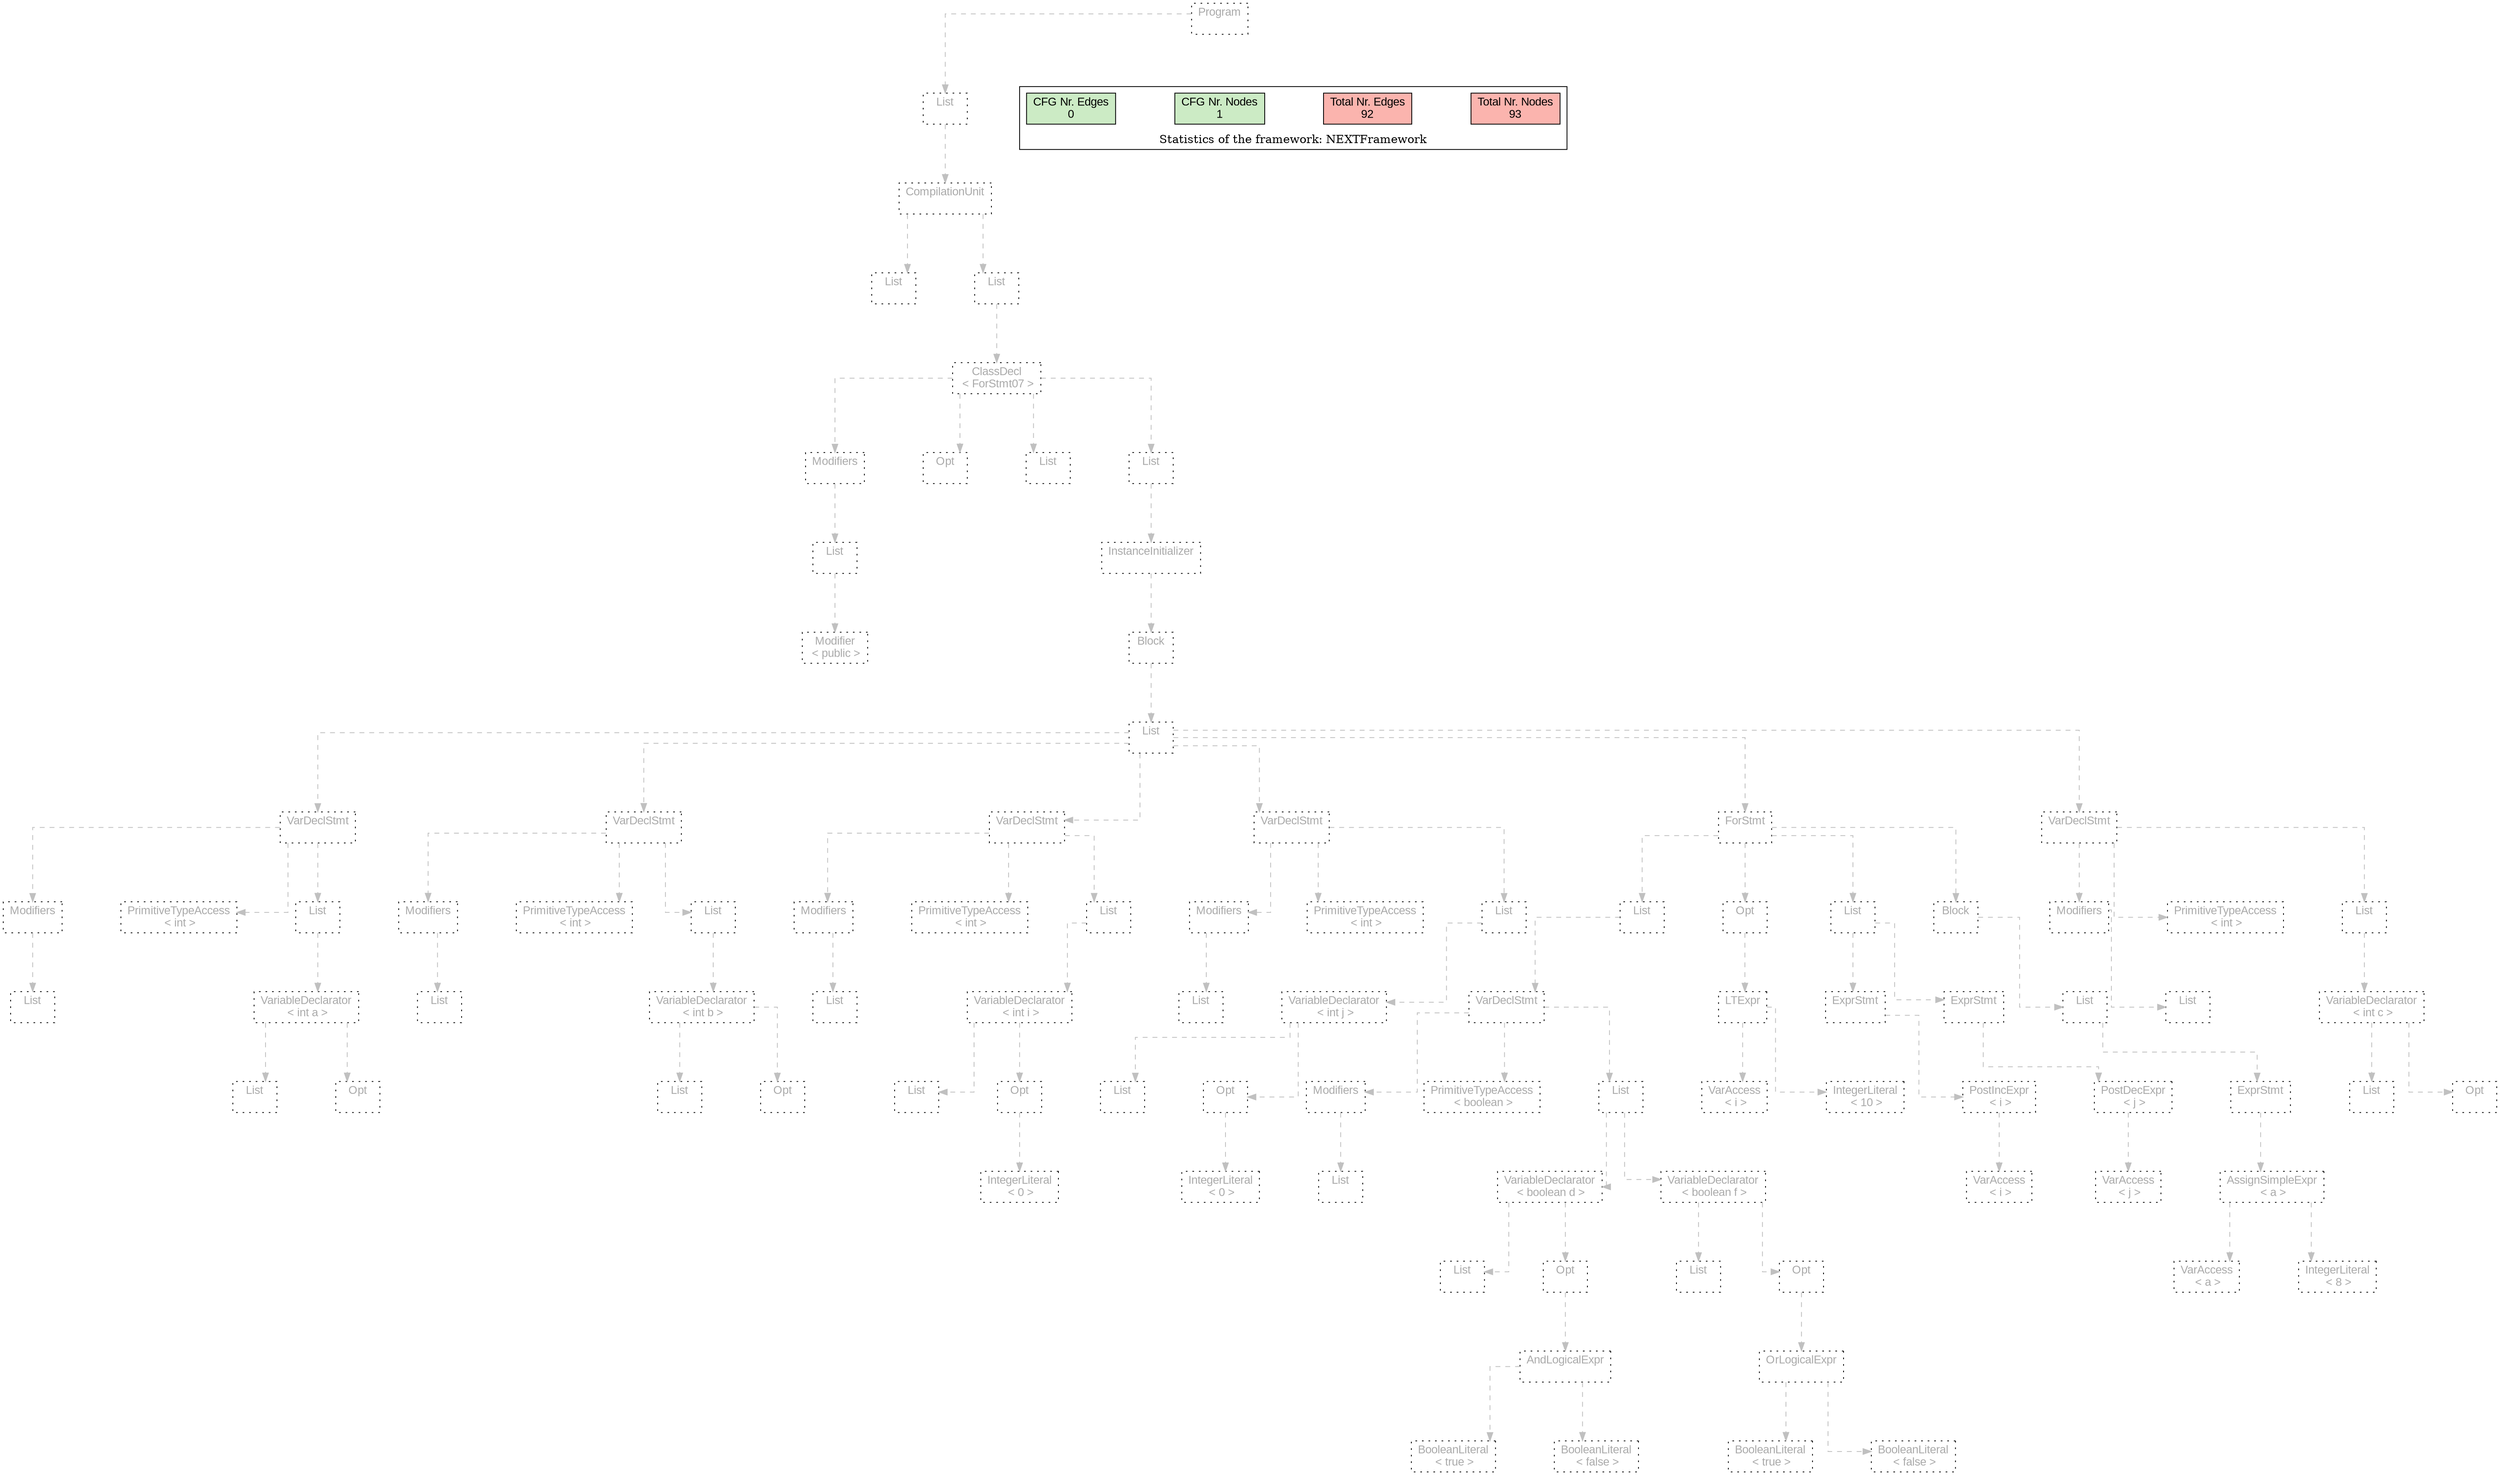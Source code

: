 digraph G {
graph [splines=ortho, nodesep="1", ranksep="1"]
node [shape=rect, fontname=Arial];
{ rank = same; "Program[0]"}
{ rank = same; "List[1]"}
{ rank = same; "CompilationUnit[2]"}
{ rank = same; "List[3]"; "List[4]"}
{ rank = same; "ClassDecl[5]"}
{ rank = same; "Modifiers[6]"; "Opt[9]"; "List[10]"; "List[11]"}
{ rank = same; "List[7]"; "InstanceInitializer[12]"}
{ rank = same; "Modifier[8]"; "Block[13]"}
{ rank = same; "List[14]"}
{ rank = same; "VarDeclStmt[15]"; "VarDeclStmt[23]"; "VarDeclStmt[31]"; "VarDeclStmt[40]"; "ForStmt[49]"; "VarDeclStmt[85]"}
{ rank = same; "Modifiers[16]"; "PrimitiveTypeAccess[18]"; "List[19]"; "Modifiers[24]"; "PrimitiveTypeAccess[26]"; "List[27]"; "Modifiers[32]"; "PrimitiveTypeAccess[34]"; "List[35]"; "Modifiers[41]"; "PrimitiveTypeAccess[43]"; "List[44]"; "List[50]"; "Opt[68]"; "List[72]"; "Block[79]"; "Modifiers[86]"; "PrimitiveTypeAccess[88]"; "List[89]"}
{ rank = same; "List[17]"; "VariableDeclarator[20]"; "List[25]"; "VariableDeclarator[28]"; "List[33]"; "VariableDeclarator[36]"; "List[42]"; "VariableDeclarator[45]"; "VarDeclStmt[51]"; "LTExpr[69]"; "ExprStmt[73]"; "ExprStmt[76]"; "List[80]"; "List[87]"; "VariableDeclarator[90]"}
{ rank = same; "List[21]"; "Opt[22]"; "List[29]"; "Opt[30]"; "List[37]"; "Opt[38]"; "List[46]"; "Opt[47]"; "Modifiers[52]"; "PrimitiveTypeAccess[54]"; "List[55]"; "VarAccess[70]"; "IntegerLiteral[71]"; "PostIncExpr[74]"; "PostDecExpr[77]"; "ExprStmt[81]"; "List[91]"; "Opt[92]"}
{ rank = same; "IntegerLiteral[39]"; "IntegerLiteral[48]"; "List[53]"; "VariableDeclarator[56]"; "VariableDeclarator[62]"; "VarAccess[75]"; "VarAccess[78]"; "AssignSimpleExpr[82]"}
{ rank = same; "List[57]"; "Opt[58]"; "List[63]"; "Opt[64]"; "VarAccess[83]"; "IntegerLiteral[84]"}
{ rank = same; "AndLogicalExpr[59]"; "OrLogicalExpr[65]"}
{ rank = same; "BooleanLiteral[60]"; "BooleanLiteral[61]"; "BooleanLiteral[66]"; "BooleanLiteral[67]"}
"Program[0]" [label="Program\n ", style= dotted   fillcolor="#eeeeee" fontcolor="#aaaaaa"  ]
"List[1]" [label="List\n ", style= dotted   fillcolor="#eeeeee" fontcolor="#aaaaaa"  ]
"CompilationUnit[2]" [label="CompilationUnit\n ", style= dotted   fillcolor="#eeeeee" fontcolor="#aaaaaa"  ]
"List[3]" [label="List\n ", style= dotted   fillcolor="#eeeeee" fontcolor="#aaaaaa"  ]
"List[4]" [label="List\n ", style= dotted   fillcolor="#eeeeee" fontcolor="#aaaaaa"  ]
"ClassDecl[5]" [label="ClassDecl\n < ForStmt07 >", style= dotted   fillcolor="#eeeeee" fontcolor="#aaaaaa"  ]
"Modifiers[6]" [label="Modifiers\n ", style= dotted   fillcolor="#eeeeee" fontcolor="#aaaaaa"  ]
"List[7]" [label="List\n ", style= dotted   fillcolor="#eeeeee" fontcolor="#aaaaaa"  ]
"Modifier[8]" [label="Modifier\n < public >", style= dotted   fillcolor="#eeeeee" fontcolor="#aaaaaa"  ]
"Opt[9]" [label="Opt\n ", style= dotted   fillcolor="#eeeeee" fontcolor="#aaaaaa"  ]
"List[10]" [label="List\n ", style= dotted   fillcolor="#eeeeee" fontcolor="#aaaaaa"  ]
"List[11]" [label="List\n ", style= dotted   fillcolor="#eeeeee" fontcolor="#aaaaaa"  ]
"InstanceInitializer[12]" [label="InstanceInitializer\n ", style= dotted   fillcolor="#eeeeee" fontcolor="#aaaaaa"  ]
"Block[13]" [label="Block\n ", style= dotted   fillcolor="#eeeeee" fontcolor="#aaaaaa"  ]
"List[14]" [label="List\n ", style= dotted   fillcolor="#eeeeee" fontcolor="#aaaaaa"  ]
"VarDeclStmt[15]" [label="VarDeclStmt\n ", style= dotted   fillcolor="#eeeeee" fontcolor="#aaaaaa"  ]
"Modifiers[16]" [label="Modifiers\n ", style= dotted   fillcolor="#eeeeee" fontcolor="#aaaaaa"  ]
"List[17]" [label="List\n ", style= dotted   fillcolor="#eeeeee" fontcolor="#aaaaaa"  ]
"PrimitiveTypeAccess[18]" [label="PrimitiveTypeAccess\n < int >", style= dotted   fillcolor="#eeeeee" fontcolor="#aaaaaa"  ]
"List[19]" [label="List\n ", style= dotted   fillcolor="#eeeeee" fontcolor="#aaaaaa"  ]
"VariableDeclarator[20]" [label="VariableDeclarator\n < int a >", style= dotted   fillcolor="#eeeeee" fontcolor="#aaaaaa"  ]
"List[21]" [label="List\n ", style= dotted   fillcolor="#eeeeee" fontcolor="#aaaaaa"  ]
"Opt[22]" [label="Opt\n ", style= dotted   fillcolor="#eeeeee" fontcolor="#aaaaaa"  ]
"VarDeclStmt[23]" [label="VarDeclStmt\n ", style= dotted   fillcolor="#eeeeee" fontcolor="#aaaaaa"  ]
"Modifiers[24]" [label="Modifiers\n ", style= dotted   fillcolor="#eeeeee" fontcolor="#aaaaaa"  ]
"List[25]" [label="List\n ", style= dotted   fillcolor="#eeeeee" fontcolor="#aaaaaa"  ]
"PrimitiveTypeAccess[26]" [label="PrimitiveTypeAccess\n < int >", style= dotted   fillcolor="#eeeeee" fontcolor="#aaaaaa"  ]
"List[27]" [label="List\n ", style= dotted   fillcolor="#eeeeee" fontcolor="#aaaaaa"  ]
"VariableDeclarator[28]" [label="VariableDeclarator\n < int b >", style= dotted   fillcolor="#eeeeee" fontcolor="#aaaaaa"  ]
"List[29]" [label="List\n ", style= dotted   fillcolor="#eeeeee" fontcolor="#aaaaaa"  ]
"Opt[30]" [label="Opt\n ", style= dotted   fillcolor="#eeeeee" fontcolor="#aaaaaa"  ]
"VarDeclStmt[31]" [label="VarDeclStmt\n ", style= dotted   fillcolor="#eeeeee" fontcolor="#aaaaaa"  ]
"Modifiers[32]" [label="Modifiers\n ", style= dotted   fillcolor="#eeeeee" fontcolor="#aaaaaa"  ]
"List[33]" [label="List\n ", style= dotted   fillcolor="#eeeeee" fontcolor="#aaaaaa"  ]
"PrimitiveTypeAccess[34]" [label="PrimitiveTypeAccess\n < int >", style= dotted   fillcolor="#eeeeee" fontcolor="#aaaaaa"  ]
"List[35]" [label="List\n ", style= dotted   fillcolor="#eeeeee" fontcolor="#aaaaaa"  ]
"VariableDeclarator[36]" [label="VariableDeclarator\n < int i >", style= dotted   fillcolor="#eeeeee" fontcolor="#aaaaaa"  ]
"List[37]" [label="List\n ", style= dotted   fillcolor="#eeeeee" fontcolor="#aaaaaa"  ]
"Opt[38]" [label="Opt\n ", style= dotted   fillcolor="#eeeeee" fontcolor="#aaaaaa"  ]
"IntegerLiteral[39]" [label="IntegerLiteral\n < 0 >", style= dotted   fillcolor="#eeeeee" fontcolor="#aaaaaa"  ]
"VarDeclStmt[40]" [label="VarDeclStmt\n ", style= dotted   fillcolor="#eeeeee" fontcolor="#aaaaaa"  ]
"Modifiers[41]" [label="Modifiers\n ", style= dotted   fillcolor="#eeeeee" fontcolor="#aaaaaa"  ]
"List[42]" [label="List\n ", style= dotted   fillcolor="#eeeeee" fontcolor="#aaaaaa"  ]
"PrimitiveTypeAccess[43]" [label="PrimitiveTypeAccess\n < int >", style= dotted   fillcolor="#eeeeee" fontcolor="#aaaaaa"  ]
"List[44]" [label="List\n ", style= dotted   fillcolor="#eeeeee" fontcolor="#aaaaaa"  ]
"VariableDeclarator[45]" [label="VariableDeclarator\n < int j >", style= dotted   fillcolor="#eeeeee" fontcolor="#aaaaaa"  ]
"List[46]" [label="List\n ", style= dotted   fillcolor="#eeeeee" fontcolor="#aaaaaa"  ]
"Opt[47]" [label="Opt\n ", style= dotted   fillcolor="#eeeeee" fontcolor="#aaaaaa"  ]
"IntegerLiteral[48]" [label="IntegerLiteral\n < 0 >", style= dotted   fillcolor="#eeeeee" fontcolor="#aaaaaa"  ]
"ForStmt[49]" [label="ForStmt\n ", style= dotted   fillcolor="#eeeeee" fontcolor="#aaaaaa"  ]
"List[50]" [label="List\n ", style= dotted   fillcolor="#eeeeee" fontcolor="#aaaaaa"  ]
"VarDeclStmt[51]" [label="VarDeclStmt\n ", style= dotted   fillcolor="#eeeeee" fontcolor="#aaaaaa"  ]
"Modifiers[52]" [label="Modifiers\n ", style= dotted   fillcolor="#eeeeee" fontcolor="#aaaaaa"  ]
"List[53]" [label="List\n ", style= dotted   fillcolor="#eeeeee" fontcolor="#aaaaaa"  ]
"PrimitiveTypeAccess[54]" [label="PrimitiveTypeAccess\n < boolean >", style= dotted   fillcolor="#eeeeee" fontcolor="#aaaaaa"  ]
"List[55]" [label="List\n ", style= dotted   fillcolor="#eeeeee" fontcolor="#aaaaaa"  ]
"VariableDeclarator[56]" [label="VariableDeclarator\n < boolean d >", style= dotted   fillcolor="#eeeeee" fontcolor="#aaaaaa"  ]
"List[57]" [label="List\n ", style= dotted   fillcolor="#eeeeee" fontcolor="#aaaaaa"  ]
"Opt[58]" [label="Opt\n ", style= dotted   fillcolor="#eeeeee" fontcolor="#aaaaaa"  ]
"AndLogicalExpr[59]" [label="AndLogicalExpr\n ", style= dotted   fillcolor="#eeeeee" fontcolor="#aaaaaa"  ]
"BooleanLiteral[60]" [label="BooleanLiteral\n < true >", style= dotted   fillcolor="#eeeeee" fontcolor="#aaaaaa"  ]
"BooleanLiteral[61]" [label="BooleanLiteral\n < false >", style= dotted   fillcolor="#eeeeee" fontcolor="#aaaaaa"  ]
"VariableDeclarator[62]" [label="VariableDeclarator\n < boolean f >", style= dotted   fillcolor="#eeeeee" fontcolor="#aaaaaa"  ]
"List[63]" [label="List\n ", style= dotted   fillcolor="#eeeeee" fontcolor="#aaaaaa"  ]
"Opt[64]" [label="Opt\n ", style= dotted   fillcolor="#eeeeee" fontcolor="#aaaaaa"  ]
"OrLogicalExpr[65]" [label="OrLogicalExpr\n ", style= dotted   fillcolor="#eeeeee" fontcolor="#aaaaaa"  ]
"BooleanLiteral[66]" [label="BooleanLiteral\n < true >", style= dotted   fillcolor="#eeeeee" fontcolor="#aaaaaa"  ]
"BooleanLiteral[67]" [label="BooleanLiteral\n < false >", style= dotted   fillcolor="#eeeeee" fontcolor="#aaaaaa"  ]
"Opt[68]" [label="Opt\n ", style= dotted   fillcolor="#eeeeee" fontcolor="#aaaaaa"  ]
"LTExpr[69]" [label="LTExpr\n ", style= dotted   fillcolor="#eeeeee" fontcolor="#aaaaaa"  ]
"VarAccess[70]" [label="VarAccess\n < i >", style= dotted   fillcolor="#eeeeee" fontcolor="#aaaaaa"  ]
"IntegerLiteral[71]" [label="IntegerLiteral\n < 10 >", style= dotted   fillcolor="#eeeeee" fontcolor="#aaaaaa"  ]
"List[72]" [label="List\n ", style= dotted   fillcolor="#eeeeee" fontcolor="#aaaaaa"  ]
"ExprStmt[73]" [label="ExprStmt\n ", style= dotted   fillcolor="#eeeeee" fontcolor="#aaaaaa"  ]
"PostIncExpr[74]" [label="PostIncExpr\n < i >", style= dotted   fillcolor="#eeeeee" fontcolor="#aaaaaa"  ]
"VarAccess[75]" [label="VarAccess\n < i >", style= dotted   fillcolor="#eeeeee" fontcolor="#aaaaaa"  ]
"ExprStmt[76]" [label="ExprStmt\n ", style= dotted   fillcolor="#eeeeee" fontcolor="#aaaaaa"  ]
"PostDecExpr[77]" [label="PostDecExpr\n < j >", style= dotted   fillcolor="#eeeeee" fontcolor="#aaaaaa"  ]
"VarAccess[78]" [label="VarAccess\n < j >", style= dotted   fillcolor="#eeeeee" fontcolor="#aaaaaa"  ]
"Block[79]" [label="Block\n ", style= dotted   fillcolor="#eeeeee" fontcolor="#aaaaaa"  ]
"List[80]" [label="List\n ", style= dotted   fillcolor="#eeeeee" fontcolor="#aaaaaa"  ]
"ExprStmt[81]" [label="ExprStmt\n ", style= dotted   fillcolor="#eeeeee" fontcolor="#aaaaaa"  ]
"AssignSimpleExpr[82]" [label="AssignSimpleExpr\n < a >", style= dotted   fillcolor="#eeeeee" fontcolor="#aaaaaa"  ]
"VarAccess[83]" [label="VarAccess\n < a >", style= dotted   fillcolor="#eeeeee" fontcolor="#aaaaaa"  ]
"IntegerLiteral[84]" [label="IntegerLiteral\n < 8 >", style= dotted   fillcolor="#eeeeee" fontcolor="#aaaaaa"  ]
"VarDeclStmt[85]" [label="VarDeclStmt\n ", style= dotted   fillcolor="#eeeeee" fontcolor="#aaaaaa"  ]
"Modifiers[86]" [label="Modifiers\n ", style= dotted   fillcolor="#eeeeee" fontcolor="#aaaaaa"  ]
"List[87]" [label="List\n ", style= dotted   fillcolor="#eeeeee" fontcolor="#aaaaaa"  ]
"PrimitiveTypeAccess[88]" [label="PrimitiveTypeAccess\n < int >", style= dotted   fillcolor="#eeeeee" fontcolor="#aaaaaa"  ]
"List[89]" [label="List\n ", style= dotted   fillcolor="#eeeeee" fontcolor="#aaaaaa"  ]
"VariableDeclarator[90]" [label="VariableDeclarator\n < int c >", style= dotted   fillcolor="#eeeeee" fontcolor="#aaaaaa"  ]
"List[91]" [label="List\n ", style= dotted   fillcolor="#eeeeee" fontcolor="#aaaaaa"  ]
"Opt[92]" [label="Opt\n ", style= dotted   fillcolor="#eeeeee" fontcolor="#aaaaaa"  ]
"CompilationUnit[2]" -> "List[3]" [style=dashed, color=gray]
"List[7]" -> "Modifier[8]" [style=dashed, color=gray]
"Modifiers[6]" -> "List[7]" [style=dashed, color=gray]
"ClassDecl[5]" -> "Modifiers[6]" [style=dashed, color=gray]
"ClassDecl[5]" -> "Opt[9]" [style=dashed, color=gray]
"ClassDecl[5]" -> "List[10]" [style=dashed, color=gray]
"Modifiers[16]" -> "List[17]" [style=dashed, color=gray]
"VarDeclStmt[15]" -> "Modifiers[16]" [style=dashed, color=gray]
"VarDeclStmt[15]" -> "PrimitiveTypeAccess[18]" [style=dashed, color=gray]
"VariableDeclarator[20]" -> "List[21]" [style=dashed, color=gray]
"VariableDeclarator[20]" -> "Opt[22]" [style=dashed, color=gray]
"List[19]" -> "VariableDeclarator[20]" [style=dashed, color=gray]
"VarDeclStmt[15]" -> "List[19]" [style=dashed, color=gray]
"List[14]" -> "VarDeclStmt[15]" [style=dashed, color=gray]
"Modifiers[24]" -> "List[25]" [style=dashed, color=gray]
"VarDeclStmt[23]" -> "Modifiers[24]" [style=dashed, color=gray]
"VarDeclStmt[23]" -> "PrimitiveTypeAccess[26]" [style=dashed, color=gray]
"VariableDeclarator[28]" -> "List[29]" [style=dashed, color=gray]
"VariableDeclarator[28]" -> "Opt[30]" [style=dashed, color=gray]
"List[27]" -> "VariableDeclarator[28]" [style=dashed, color=gray]
"VarDeclStmt[23]" -> "List[27]" [style=dashed, color=gray]
"List[14]" -> "VarDeclStmt[23]" [style=dashed, color=gray]
"Modifiers[32]" -> "List[33]" [style=dashed, color=gray]
"VarDeclStmt[31]" -> "Modifiers[32]" [style=dashed, color=gray]
"VarDeclStmt[31]" -> "PrimitiveTypeAccess[34]" [style=dashed, color=gray]
"VariableDeclarator[36]" -> "List[37]" [style=dashed, color=gray]
"Opt[38]" -> "IntegerLiteral[39]" [style=dashed, color=gray]
"VariableDeclarator[36]" -> "Opt[38]" [style=dashed, color=gray]
"List[35]" -> "VariableDeclarator[36]" [style=dashed, color=gray]
"VarDeclStmt[31]" -> "List[35]" [style=dashed, color=gray]
"List[14]" -> "VarDeclStmt[31]" [style=dashed, color=gray]
"Modifiers[41]" -> "List[42]" [style=dashed, color=gray]
"VarDeclStmt[40]" -> "Modifiers[41]" [style=dashed, color=gray]
"VarDeclStmt[40]" -> "PrimitiveTypeAccess[43]" [style=dashed, color=gray]
"VariableDeclarator[45]" -> "List[46]" [style=dashed, color=gray]
"Opt[47]" -> "IntegerLiteral[48]" [style=dashed, color=gray]
"VariableDeclarator[45]" -> "Opt[47]" [style=dashed, color=gray]
"List[44]" -> "VariableDeclarator[45]" [style=dashed, color=gray]
"VarDeclStmt[40]" -> "List[44]" [style=dashed, color=gray]
"List[14]" -> "VarDeclStmt[40]" [style=dashed, color=gray]
"Modifiers[52]" -> "List[53]" [style=dashed, color=gray]
"VarDeclStmt[51]" -> "Modifiers[52]" [style=dashed, color=gray]
"VarDeclStmt[51]" -> "PrimitiveTypeAccess[54]" [style=dashed, color=gray]
"VariableDeclarator[56]" -> "List[57]" [style=dashed, color=gray]
"AndLogicalExpr[59]" -> "BooleanLiteral[60]" [style=dashed, color=gray]
"AndLogicalExpr[59]" -> "BooleanLiteral[61]" [style=dashed, color=gray]
"Opt[58]" -> "AndLogicalExpr[59]" [style=dashed, color=gray]
"VariableDeclarator[56]" -> "Opt[58]" [style=dashed, color=gray]
"List[55]" -> "VariableDeclarator[56]" [style=dashed, color=gray]
"VariableDeclarator[62]" -> "List[63]" [style=dashed, color=gray]
"OrLogicalExpr[65]" -> "BooleanLiteral[66]" [style=dashed, color=gray]
"OrLogicalExpr[65]" -> "BooleanLiteral[67]" [style=dashed, color=gray]
"Opt[64]" -> "OrLogicalExpr[65]" [style=dashed, color=gray]
"VariableDeclarator[62]" -> "Opt[64]" [style=dashed, color=gray]
"List[55]" -> "VariableDeclarator[62]" [style=dashed, color=gray]
"VarDeclStmt[51]" -> "List[55]" [style=dashed, color=gray]
"List[50]" -> "VarDeclStmt[51]" [style=dashed, color=gray]
"ForStmt[49]" -> "List[50]" [style=dashed, color=gray]
"LTExpr[69]" -> "VarAccess[70]" [style=dashed, color=gray]
"LTExpr[69]" -> "IntegerLiteral[71]" [style=dashed, color=gray]
"Opt[68]" -> "LTExpr[69]" [style=dashed, color=gray]
"ForStmt[49]" -> "Opt[68]" [style=dashed, color=gray]
"PostIncExpr[74]" -> "VarAccess[75]" [style=dashed, color=gray]
"ExprStmt[73]" -> "PostIncExpr[74]" [style=dashed, color=gray]
"List[72]" -> "ExprStmt[73]" [style=dashed, color=gray]
"PostDecExpr[77]" -> "VarAccess[78]" [style=dashed, color=gray]
"ExprStmt[76]" -> "PostDecExpr[77]" [style=dashed, color=gray]
"List[72]" -> "ExprStmt[76]" [style=dashed, color=gray]
"ForStmt[49]" -> "List[72]" [style=dashed, color=gray]
"AssignSimpleExpr[82]" -> "VarAccess[83]" [style=dashed, color=gray]
"AssignSimpleExpr[82]" -> "IntegerLiteral[84]" [style=dashed, color=gray]
"ExprStmt[81]" -> "AssignSimpleExpr[82]" [style=dashed, color=gray]
"List[80]" -> "ExprStmt[81]" [style=dashed, color=gray]
"Block[79]" -> "List[80]" [style=dashed, color=gray]
"ForStmt[49]" -> "Block[79]" [style=dashed, color=gray]
"List[14]" -> "ForStmt[49]" [style=dashed, color=gray]
"Modifiers[86]" -> "List[87]" [style=dashed, color=gray]
"VarDeclStmt[85]" -> "Modifiers[86]" [style=dashed, color=gray]
"VarDeclStmt[85]" -> "PrimitiveTypeAccess[88]" [style=dashed, color=gray]
"VariableDeclarator[90]" -> "List[91]" [style=dashed, color=gray]
"VariableDeclarator[90]" -> "Opt[92]" [style=dashed, color=gray]
"List[89]" -> "VariableDeclarator[90]" [style=dashed, color=gray]
"VarDeclStmt[85]" -> "List[89]" [style=dashed, color=gray]
"List[14]" -> "VarDeclStmt[85]" [style=dashed, color=gray]
"Block[13]" -> "List[14]" [style=dashed, color=gray]
"InstanceInitializer[12]" -> "Block[13]" [style=dashed, color=gray]
"List[11]" -> "InstanceInitializer[12]" [style=dashed, color=gray]
"ClassDecl[5]" -> "List[11]" [style=dashed, color=gray]
"List[4]" -> "ClassDecl[5]" [style=dashed, color=gray]
"CompilationUnit[2]" -> "List[4]" [style=dashed, color=gray]
"List[1]" -> "CompilationUnit[2]" [style=dashed, color=gray]
"Program[0]" -> "List[1]" [style=dashed, color=gray]
"List[3]" -> "List[4]" [style=invis]
"Modifiers[6]" -> "Opt[9]" -> "List[10]" -> "List[11]" [style=invis]
"VarDeclStmt[15]" -> "VarDeclStmt[23]" -> "VarDeclStmt[31]" -> "VarDeclStmt[40]" -> "ForStmt[49]" -> "VarDeclStmt[85]" [style=invis]
"Modifiers[16]" -> "PrimitiveTypeAccess[18]" -> "List[19]" [style=invis]
"List[21]" -> "Opt[22]" [style=invis]
"Modifiers[24]" -> "PrimitiveTypeAccess[26]" -> "List[27]" [style=invis]
"List[29]" -> "Opt[30]" [style=invis]
"Modifiers[32]" -> "PrimitiveTypeAccess[34]" -> "List[35]" [style=invis]
"List[37]" -> "Opt[38]" [style=invis]
"Modifiers[41]" -> "PrimitiveTypeAccess[43]" -> "List[44]" [style=invis]
"List[46]" -> "Opt[47]" [style=invis]
"List[50]" -> "Opt[68]" -> "List[72]" -> "Block[79]" [style=invis]
"Modifiers[52]" -> "PrimitiveTypeAccess[54]" -> "List[55]" [style=invis]
"VariableDeclarator[56]" -> "VariableDeclarator[62]" [style=invis]
"List[57]" -> "Opt[58]" [style=invis]
"BooleanLiteral[60]" -> "BooleanLiteral[61]" [style=invis]
"List[63]" -> "Opt[64]" [style=invis]
"BooleanLiteral[66]" -> "BooleanLiteral[67]" [style=invis]
"VarAccess[70]" -> "IntegerLiteral[71]" [style=invis]
"ExprStmt[73]" -> "ExprStmt[76]" [style=invis]
"VarAccess[83]" -> "IntegerLiteral[84]" [style=invis]
"Modifiers[86]" -> "PrimitiveTypeAccess[88]" -> "List[89]" [style=invis]
"List[91]" -> "Opt[92]" [style=invis]

subgraph cluster_legend {
{node [style=filled, fillcolor=1, colorscheme="pastel13"]
Nodes [label="Total Nr. Nodes
93", fillcolor=1]
Edges [label="Total Nr. Edges
92", fillcolor=1]
NodesCFG [label="CFG Nr. Nodes
1", fillcolor=3]
EdgesCFG [label="CFG Nr. Edges
0", fillcolor=3]
Nodes-> "Program[0]" -> NodesCFG  [style="invis"]
Edges -> "Program[0]" ->EdgesCFG [style="invis"]}
label = "Statistics of the framework: NEXTFramework"
style="solid"
ranksep=0.05
nodesep=0.01
labelloc = b
len=2
}}